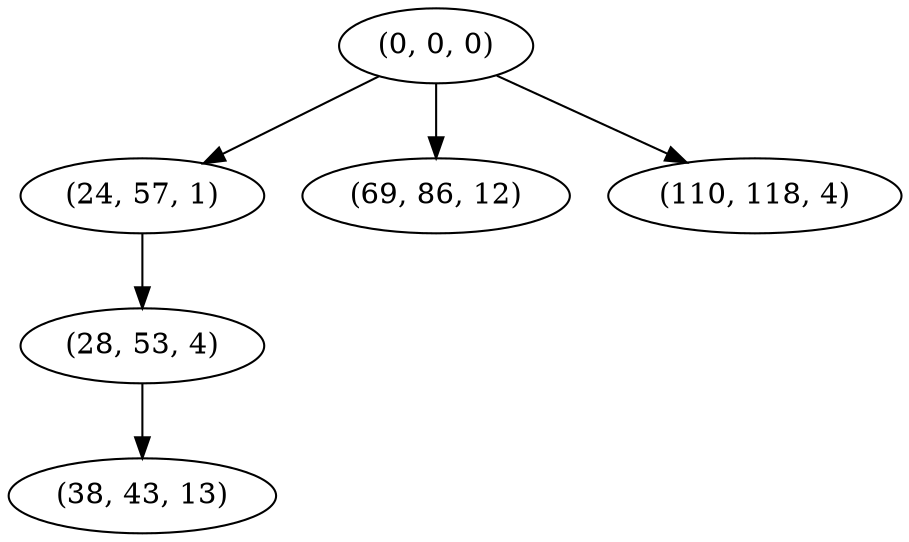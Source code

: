 digraph tree {
    "(0, 0, 0)";
    "(24, 57, 1)";
    "(28, 53, 4)";
    "(38, 43, 13)";
    "(69, 86, 12)";
    "(110, 118, 4)";
    "(0, 0, 0)" -> "(24, 57, 1)";
    "(0, 0, 0)" -> "(69, 86, 12)";
    "(0, 0, 0)" -> "(110, 118, 4)";
    "(24, 57, 1)" -> "(28, 53, 4)";
    "(28, 53, 4)" -> "(38, 43, 13)";
}
